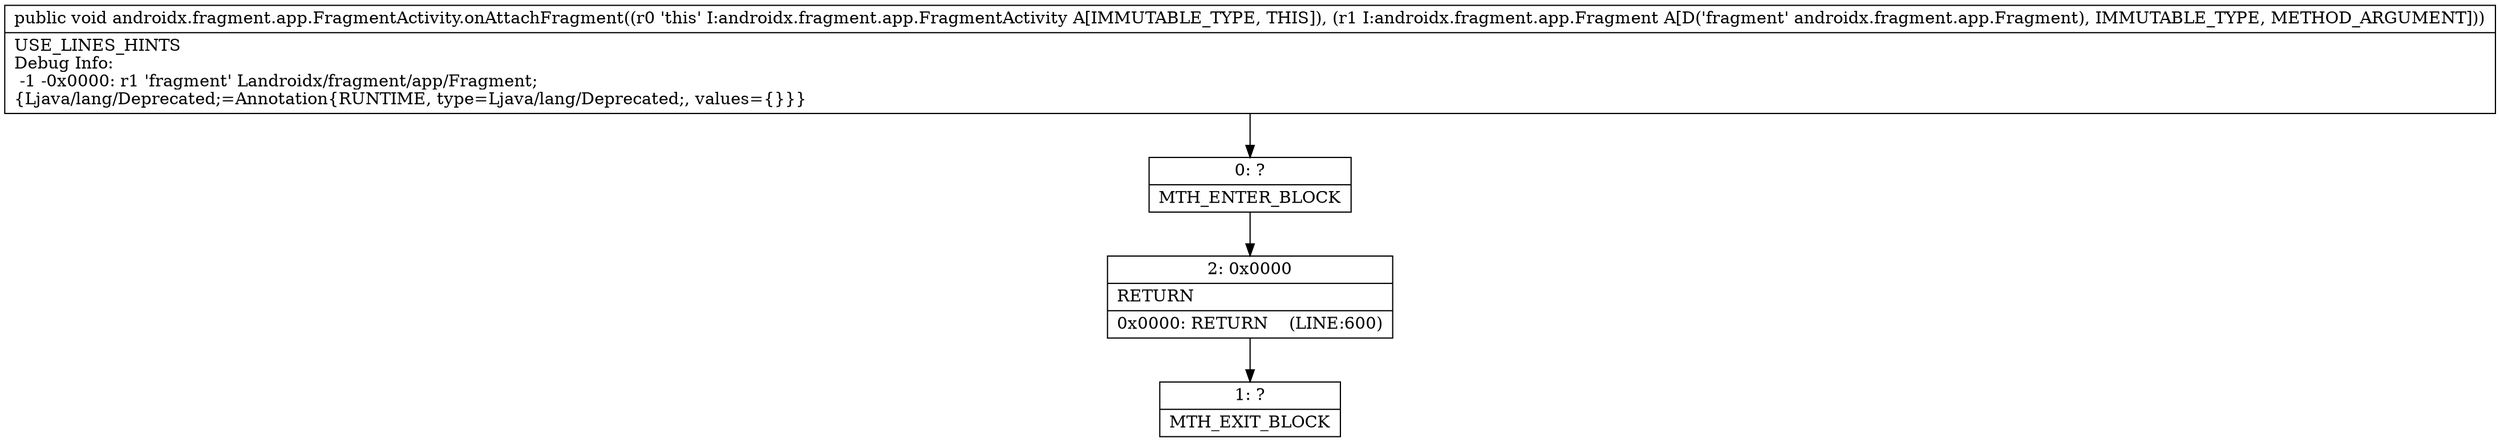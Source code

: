 digraph "CFG forandroidx.fragment.app.FragmentActivity.onAttachFragment(Landroidx\/fragment\/app\/Fragment;)V" {
Node_0 [shape=record,label="{0\:\ ?|MTH_ENTER_BLOCK\l}"];
Node_2 [shape=record,label="{2\:\ 0x0000|RETURN\l|0x0000: RETURN    (LINE:600)\l}"];
Node_1 [shape=record,label="{1\:\ ?|MTH_EXIT_BLOCK\l}"];
MethodNode[shape=record,label="{public void androidx.fragment.app.FragmentActivity.onAttachFragment((r0 'this' I:androidx.fragment.app.FragmentActivity A[IMMUTABLE_TYPE, THIS]), (r1 I:androidx.fragment.app.Fragment A[D('fragment' androidx.fragment.app.Fragment), IMMUTABLE_TYPE, METHOD_ARGUMENT]))  | USE_LINES_HINTS\lDebug Info:\l  \-1 \-0x0000: r1 'fragment' Landroidx\/fragment\/app\/Fragment;\l\{Ljava\/lang\/Deprecated;=Annotation\{RUNTIME, type=Ljava\/lang\/Deprecated;, values=\{\}\}\}\l}"];
MethodNode -> Node_0;Node_0 -> Node_2;
Node_2 -> Node_1;
}

